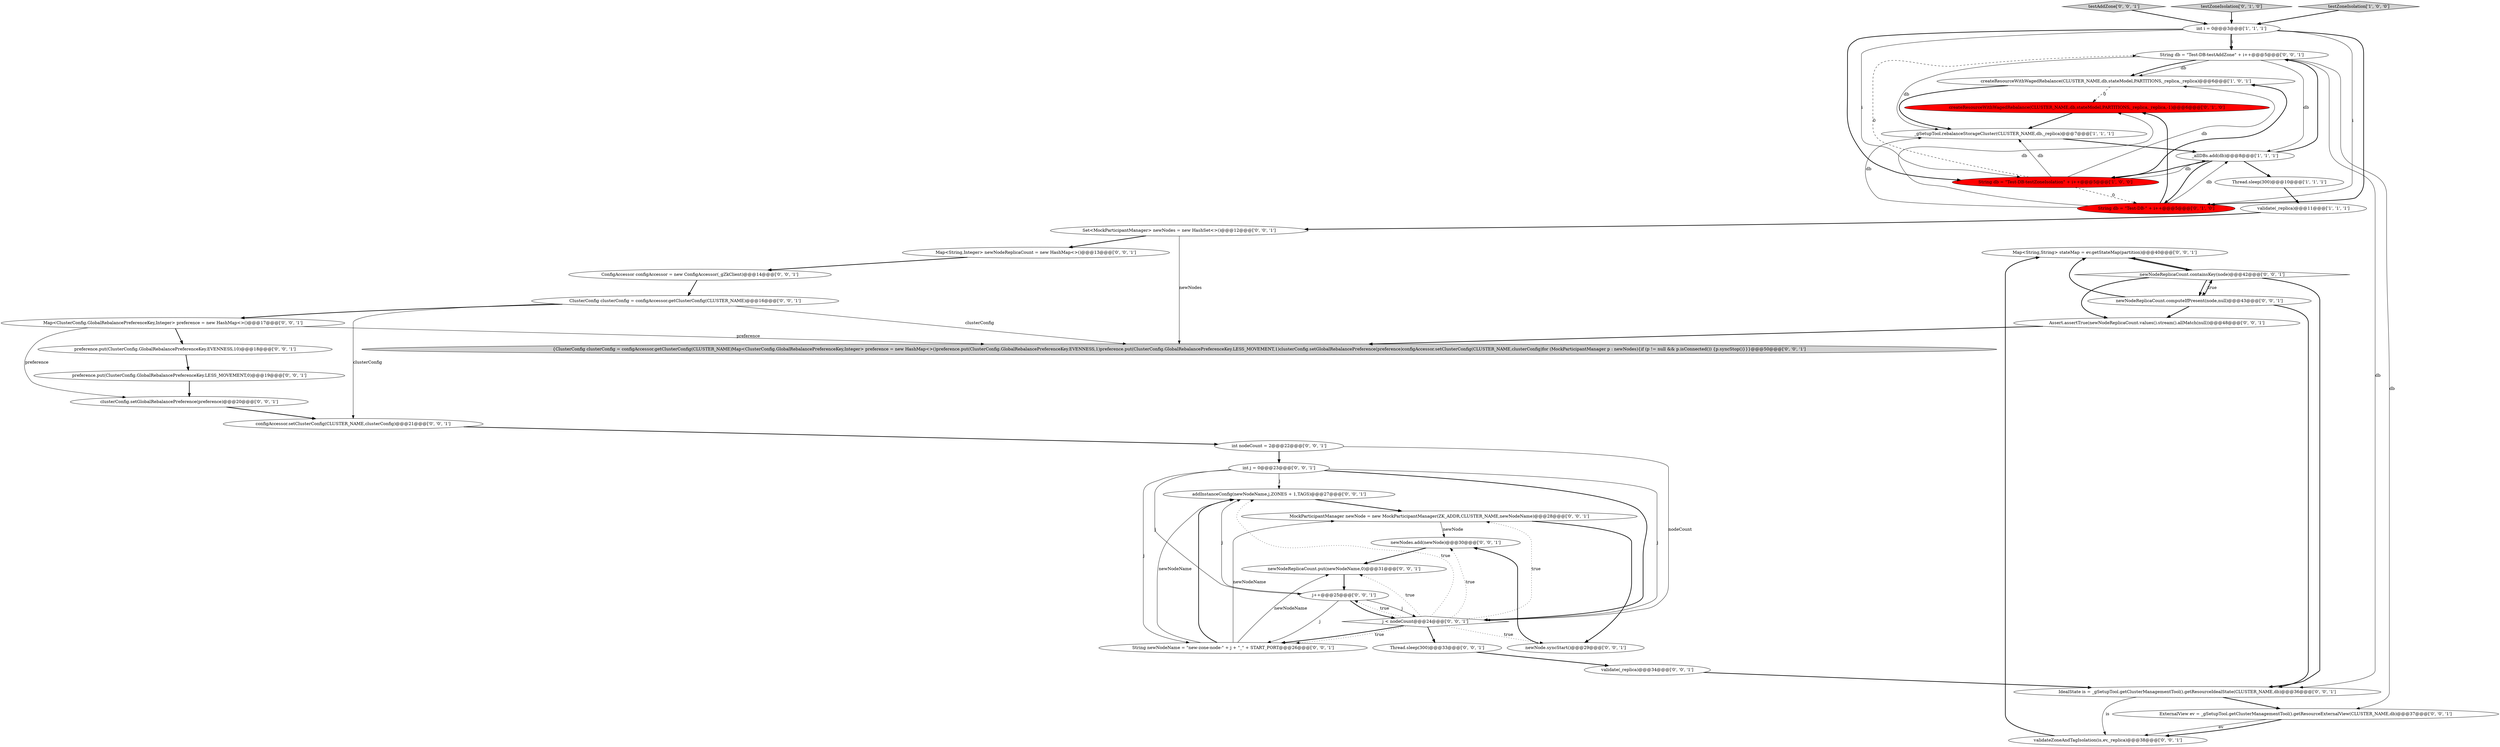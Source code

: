 digraph {
18 [style = filled, label = "Map<String,String> stateMap = ev.getStateMap(partition)@@@40@@@['0', '0', '1']", fillcolor = white, shape = ellipse image = "AAA0AAABBB3BBB"];
12 [style = filled, label = "configAccessor.setClusterConfig(CLUSTER_NAME,clusterConfig)@@@21@@@['0', '0', '1']", fillcolor = white, shape = ellipse image = "AAA0AAABBB3BBB"];
13 [style = filled, label = "Map<String,Integer> newNodeReplicaCount = new HashMap<>()@@@13@@@['0', '0', '1']", fillcolor = white, shape = ellipse image = "AAA0AAABBB3BBB"];
28 [style = filled, label = "newNodes.add(newNode)@@@30@@@['0', '0', '1']", fillcolor = white, shape = ellipse image = "AAA0AAABBB3BBB"];
39 [style = filled, label = "addInstanceConfig(newNodeName,j,ZONES + 1,TAGS)@@@27@@@['0', '0', '1']", fillcolor = white, shape = ellipse image = "AAA0AAABBB3BBB"];
41 [style = filled, label = "Set<MockParticipantManager> newNodes = new HashSet<>()@@@12@@@['0', '0', '1']", fillcolor = white, shape = ellipse image = "AAA0AAABBB3BBB"];
14 [style = filled, label = "String db = \"Test-DB-testAddZone\" + i++@@@5@@@['0', '0', '1']", fillcolor = white, shape = ellipse image = "AAA0AAABBB3BBB"];
33 [style = filled, label = "testAddZone['0', '0', '1']", fillcolor = lightgray, shape = diamond image = "AAA0AAABBB3BBB"];
7 [style = filled, label = "String db = \"Test-DB-testZoneIsolation\" + i++@@@5@@@['1', '0', '0']", fillcolor = red, shape = ellipse image = "AAA1AAABBB1BBB"];
15 [style = filled, label = "IdealState is = _gSetupTool.getClusterManagementTool().getResourceIdealState(CLUSTER_NAME,db)@@@36@@@['0', '0', '1']", fillcolor = white, shape = ellipse image = "AAA0AAABBB3BBB"];
40 [style = filled, label = "preference.put(ClusterConfig.GlobalRebalancePreferenceKey.EVENNESS,10)@@@18@@@['0', '0', '1']", fillcolor = white, shape = ellipse image = "AAA0AAABBB3BBB"];
0 [style = filled, label = "createResourceWithWagedRebalance(CLUSTER_NAME,db,stateModel,PARTITIONS,_replica,_replica)@@@6@@@['1', '0', '1']", fillcolor = white, shape = ellipse image = "AAA0AAABBB1BBB"];
9 [style = filled, label = "testZoneIsolation['0', '1', '0']", fillcolor = lightgray, shape = diamond image = "AAA0AAABBB2BBB"];
16 [style = filled, label = "ConfigAccessor configAccessor = new ConfigAccessor(_gZkClient)@@@14@@@['0', '0', '1']", fillcolor = white, shape = ellipse image = "AAA0AAABBB3BBB"];
35 [style = filled, label = "newNodeReplicaCount.put(newNodeName,0)@@@31@@@['0', '0', '1']", fillcolor = white, shape = ellipse image = "AAA0AAABBB3BBB"];
1 [style = filled, label = "int i = 0@@@3@@@['1', '1', '1']", fillcolor = white, shape = ellipse image = "AAA0AAABBB1BBB"];
26 [style = filled, label = "String newNodeName = \"new-zone-node-\" + j + \"_\" + START_PORT@@@26@@@['0', '0', '1']", fillcolor = white, shape = ellipse image = "AAA0AAABBB3BBB"];
10 [style = filled, label = "createResourceWithWagedRebalance(CLUSTER_NAME,db,stateModel,PARTITIONS,_replica,_replica,-1)@@@6@@@['0', '1', '0']", fillcolor = red, shape = ellipse image = "AAA1AAABBB2BBB"];
24 [style = filled, label = "validate(_replica)@@@34@@@['0', '0', '1']", fillcolor = white, shape = ellipse image = "AAA0AAABBB3BBB"];
6 [style = filled, label = "Thread.sleep(300)@@@10@@@['1', '1', '1']", fillcolor = white, shape = ellipse image = "AAA0AAABBB1BBB"];
8 [style = filled, label = "String db = \"Test-DB-\" + i++@@@5@@@['0', '1', '0']", fillcolor = red, shape = ellipse image = "AAA1AAABBB2BBB"];
11 [style = filled, label = "preference.put(ClusterConfig.GlobalRebalancePreferenceKey.LESS_MOVEMENT,0)@@@19@@@['0', '0', '1']", fillcolor = white, shape = ellipse image = "AAA0AAABBB3BBB"];
38 [style = filled, label = "newNodeReplicaCount.containsKey(node)@@@42@@@['0', '0', '1']", fillcolor = white, shape = diamond image = "AAA0AAABBB3BBB"];
34 [style = filled, label = "int nodeCount = 2@@@22@@@['0', '0', '1']", fillcolor = white, shape = ellipse image = "AAA0AAABBB3BBB"];
19 [style = filled, label = "ExternalView ev = _gSetupTool.getClusterManagementTool().getResourceExternalView(CLUSTER_NAME,db)@@@37@@@['0', '0', '1']", fillcolor = white, shape = ellipse image = "AAA0AAABBB3BBB"];
29 [style = filled, label = "j++@@@25@@@['0', '0', '1']", fillcolor = white, shape = ellipse image = "AAA0AAABBB3BBB"];
37 [style = filled, label = "Assert.assertTrue(newNodeReplicaCount.values().stream().allMatch(null))@@@48@@@['0', '0', '1']", fillcolor = white, shape = ellipse image = "AAA0AAABBB3BBB"];
3 [style = filled, label = "_gSetupTool.rebalanceStorageCluster(CLUSTER_NAME,db,_replica)@@@7@@@['1', '1', '1']", fillcolor = white, shape = ellipse image = "AAA0AAABBB1BBB"];
4 [style = filled, label = "_allDBs.add(db)@@@8@@@['1', '1', '1']", fillcolor = white, shape = ellipse image = "AAA0AAABBB1BBB"];
17 [style = filled, label = "ClusterConfig clusterConfig = configAccessor.getClusterConfig(CLUSTER_NAME)@@@16@@@['0', '0', '1']", fillcolor = white, shape = ellipse image = "AAA0AAABBB3BBB"];
32 [style = filled, label = "{ClusterConfig clusterConfig = configAccessor.getClusterConfig(CLUSTER_NAME)Map<ClusterConfig.GlobalRebalancePreferenceKey,Integer> preference = new HashMap<>()preference.put(ClusterConfig.GlobalRebalancePreferenceKey.EVENNESS,1)preference.put(ClusterConfig.GlobalRebalancePreferenceKey.LESS_MOVEMENT,1)clusterConfig.setGlobalRebalancePreference(preference)configAccessor.setClusterConfig(CLUSTER_NAME,clusterConfig)for (MockParticipantManager p : newNodes){if (p != null && p.isConnected()) {p.syncStop()}}}@@@50@@@['0', '0', '1']", fillcolor = lightgray, shape = ellipse image = "AAA0AAABBB3BBB"];
31 [style = filled, label = "newNodeReplicaCount.computeIfPresent(node,null)@@@43@@@['0', '0', '1']", fillcolor = white, shape = ellipse image = "AAA0AAABBB3BBB"];
23 [style = filled, label = "clusterConfig.setGlobalRebalancePreference(preference)@@@20@@@['0', '0', '1']", fillcolor = white, shape = ellipse image = "AAA0AAABBB3BBB"];
36 [style = filled, label = "MockParticipantManager newNode = new MockParticipantManager(ZK_ADDR,CLUSTER_NAME,newNodeName)@@@28@@@['0', '0', '1']", fillcolor = white, shape = ellipse image = "AAA0AAABBB3BBB"];
22 [style = filled, label = "int j = 0@@@23@@@['0', '0', '1']", fillcolor = white, shape = ellipse image = "AAA0AAABBB3BBB"];
30 [style = filled, label = "Thread.sleep(300)@@@33@@@['0', '0', '1']", fillcolor = white, shape = ellipse image = "AAA0AAABBB3BBB"];
25 [style = filled, label = "j < nodeCount@@@24@@@['0', '0', '1']", fillcolor = white, shape = diamond image = "AAA0AAABBB3BBB"];
2 [style = filled, label = "validate(_replica)@@@11@@@['1', '1', '1']", fillcolor = white, shape = ellipse image = "AAA0AAABBB1BBB"];
20 [style = filled, label = "Map<ClusterConfig.GlobalRebalancePreferenceKey,Integer> preference = new HashMap<>()@@@17@@@['0', '0', '1']", fillcolor = white, shape = ellipse image = "AAA0AAABBB3BBB"];
5 [style = filled, label = "testZoneIsolation['1', '0', '0']", fillcolor = lightgray, shape = diamond image = "AAA0AAABBB1BBB"];
21 [style = filled, label = "newNode.syncStart()@@@29@@@['0', '0', '1']", fillcolor = white, shape = ellipse image = "AAA0AAABBB3BBB"];
27 [style = filled, label = "validateZoneAndTagIsolation(is,ev,_replica)@@@38@@@['0', '0', '1']", fillcolor = white, shape = ellipse image = "AAA0AAABBB3BBB"];
8->10 [style = bold, label=""];
31->37 [style = bold, label=""];
14->19 [style = solid, label="db"];
25->30 [style = bold, label=""];
25->35 [style = dotted, label="true"];
25->28 [style = dotted, label="true"];
38->31 [style = bold, label=""];
25->29 [style = dotted, label="true"];
38->15 [style = bold, label=""];
3->4 [style = bold, label=""];
21->28 [style = bold, label=""];
40->11 [style = bold, label=""];
36->28 [style = solid, label="newNode"];
37->32 [style = bold, label=""];
38->31 [style = dotted, label="true"];
4->8 [style = bold, label=""];
23->12 [style = bold, label=""];
41->13 [style = bold, label=""];
25->21 [style = dotted, label="true"];
17->20 [style = bold, label=""];
18->38 [style = bold, label=""];
0->3 [style = bold, label=""];
22->39 [style = solid, label="j"];
22->25 [style = bold, label=""];
1->14 [style = solid, label="i"];
7->0 [style = bold, label=""];
16->17 [style = bold, label=""];
13->16 [style = bold, label=""];
0->10 [style = dashed, label="0"];
29->26 [style = solid, label="j"];
14->0 [style = solid, label="db"];
8->3 [style = solid, label="db"];
6->2 [style = bold, label=""];
5->1 [style = bold, label=""];
7->0 [style = solid, label="db"];
28->35 [style = bold, label=""];
38->18 [style = bold, label=""];
8->10 [style = solid, label="db"];
38->37 [style = bold, label=""];
25->26 [style = bold, label=""];
14->15 [style = solid, label="db"];
22->26 [style = solid, label="j"];
9->1 [style = bold, label=""];
26->35 [style = solid, label="newNodeName"];
25->26 [style = dotted, label="true"];
41->32 [style = solid, label="newNodes"];
2->41 [style = bold, label=""];
30->24 [style = bold, label=""];
27->18 [style = bold, label=""];
4->14 [style = bold, label=""];
1->8 [style = bold, label=""];
35->29 [style = bold, label=""];
22->29 [style = solid, label="j"];
29->39 [style = solid, label="j"];
7->8 [style = dashed, label="0"];
7->4 [style = solid, label="db"];
29->25 [style = solid, label="j"];
14->3 [style = solid, label="db"];
31->38 [style = bold, label=""];
25->39 [style = dotted, label="true"];
15->19 [style = bold, label=""];
1->7 [style = bold, label=""];
4->7 [style = bold, label=""];
25->36 [style = dotted, label="true"];
19->27 [style = solid, label="ev"];
24->15 [style = bold, label=""];
14->4 [style = solid, label="db"];
34->25 [style = solid, label="nodeCount"];
4->6 [style = bold, label=""];
7->14 [style = dashed, label="0"];
20->23 [style = solid, label="preference"];
10->3 [style = bold, label=""];
31->18 [style = bold, label=""];
12->34 [style = bold, label=""];
1->8 [style = solid, label="i"];
29->25 [style = bold, label=""];
33->1 [style = bold, label=""];
17->12 [style = solid, label="clusterConfig"];
17->32 [style = solid, label="clusterConfig"];
26->36 [style = solid, label="newNodeName"];
31->15 [style = bold, label=""];
26->39 [style = bold, label=""];
22->25 [style = solid, label="j"];
34->22 [style = bold, label=""];
26->39 [style = solid, label="newNodeName"];
36->21 [style = bold, label=""];
15->27 [style = solid, label="is"];
20->40 [style = bold, label=""];
14->0 [style = bold, label=""];
7->3 [style = solid, label="db"];
19->27 [style = bold, label=""];
20->32 [style = solid, label="preference"];
8->4 [style = solid, label="db"];
1->14 [style = bold, label=""];
11->23 [style = bold, label=""];
39->36 [style = bold, label=""];
1->7 [style = solid, label="i"];
}
